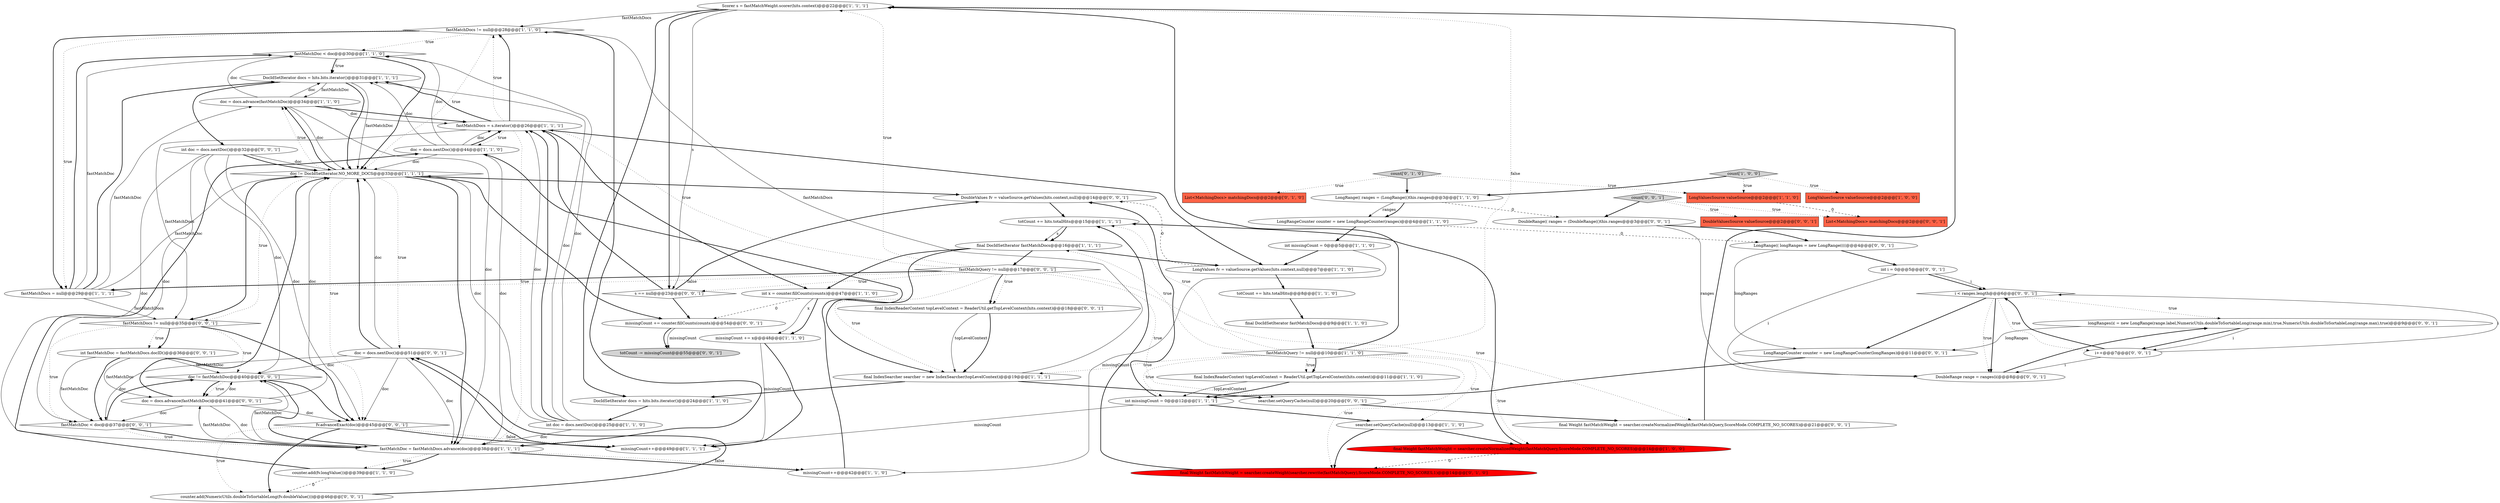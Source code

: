 digraph {
1 [style = filled, label = "Scorer s = fastMatchWeight.scorer(hits.context)@@@22@@@['1', '1', '1']", fillcolor = white, shape = ellipse image = "AAA0AAABBB1BBB"];
19 [style = filled, label = "searcher.setQueryCache(null)@@@13@@@['1', '1', '0']", fillcolor = white, shape = ellipse image = "AAA0AAABBB1BBB"];
43 [style = filled, label = "i < ranges.length@@@6@@@['0', '0', '1']", fillcolor = white, shape = diamond image = "AAA0AAABBB3BBB"];
30 [style = filled, label = "totCount += hits.totalHits@@@15@@@['1', '1', '1']", fillcolor = white, shape = ellipse image = "AAA0AAABBB1BBB"];
11 [style = filled, label = "fastMatchDoc < doc@@@30@@@['1', '1', '0']", fillcolor = white, shape = diamond image = "AAA0AAABBB1BBB"];
52 [style = filled, label = "searcher.setQueryCache(null)@@@20@@@['0', '0', '1']", fillcolor = white, shape = ellipse image = "AAA0AAABBB3BBB"];
59 [style = filled, label = "int i = 0@@@5@@@['0', '0', '1']", fillcolor = white, shape = ellipse image = "AAA0AAABBB3BBB"];
13 [style = filled, label = "fastMatchDocs != null@@@28@@@['1', '1', '0']", fillcolor = white, shape = diamond image = "AAA0AAABBB1BBB"];
40 [style = filled, label = "DoubleValuesSource valueSource@@@2@@@['0', '0', '1']", fillcolor = tomato, shape = box image = "AAA0AAABBB3BBB"];
25 [style = filled, label = "final DocIdSetIterator fastMatchDocs@@@9@@@['1', '1', '0']", fillcolor = white, shape = ellipse image = "AAA0AAABBB1BBB"];
36 [style = filled, label = "final Weight fastMatchWeight = searcher.createWeight(searcher.rewrite(fastMatchQuery),ScoreMode.COMPLETE_NO_SCORES,1)@@@14@@@['0', '1', '0']", fillcolor = red, shape = ellipse image = "AAA1AAABBB2BBB"];
21 [style = filled, label = "totCount += hits.totalHits@@@8@@@['1', '1', '0']", fillcolor = white, shape = ellipse image = "AAA0AAABBB1BBB"];
38 [style = filled, label = "doc = docs.nextDoc()@@@51@@@['0', '0', '1']", fillcolor = white, shape = ellipse image = "AAA0AAABBB3BBB"];
47 [style = filled, label = "longRanges(i( = new LongRange(range.label,NumericUtils.doubleToSortableLong(range.min),true,NumericUtils.doubleToSortableLong(range.max),true)@@@9@@@['0', '0', '1']", fillcolor = white, shape = ellipse image = "AAA0AAABBB3BBB"];
53 [style = filled, label = "fv.advanceExact(doc)@@@45@@@['0', '0', '1']", fillcolor = white, shape = diamond image = "AAA0AAABBB3BBB"];
54 [style = filled, label = "LongRangeCounter counter = new LongRangeCounter(longRanges)@@@11@@@['0', '0', '1']", fillcolor = white, shape = ellipse image = "AAA0AAABBB3BBB"];
61 [style = filled, label = "count['0', '0', '1']", fillcolor = lightgray, shape = diamond image = "AAA0AAABBB3BBB"];
62 [style = filled, label = "DoubleRange range = ranges(i(@@@8@@@['0', '0', '1']", fillcolor = white, shape = ellipse image = "AAA0AAABBB3BBB"];
35 [style = filled, label = "count['0', '1', '0']", fillcolor = lightgray, shape = diamond image = "AAA0AAABBB2BBB"];
48 [style = filled, label = "missingCount += counter.fillCounts(counts)@@@54@@@['0', '0', '1']", fillcolor = white, shape = ellipse image = "AAA0AAABBB3BBB"];
60 [style = filled, label = "fastMatchDocs != null@@@35@@@['0', '0', '1']", fillcolor = white, shape = diamond image = "AAA0AAABBB3BBB"];
12 [style = filled, label = "DocIdSetIterator docs = hits.bits.iterator()@@@31@@@['1', '1', '1']", fillcolor = white, shape = ellipse image = "AAA0AAABBB1BBB"];
5 [style = filled, label = "counter.add(fv.longValue())@@@39@@@['1', '1', '0']", fillcolor = white, shape = ellipse image = "AAA0AAABBB1BBB"];
45 [style = filled, label = "LongRange(( longRanges = new LongRange((((@@@4@@@['0', '0', '1']", fillcolor = white, shape = ellipse image = "AAA0AAABBB3BBB"];
63 [style = filled, label = "doc != fastMatchDoc@@@40@@@['0', '0', '1']", fillcolor = white, shape = diamond image = "AAA0AAABBB3BBB"];
20 [style = filled, label = "doc = docs.advance(fastMatchDoc)@@@34@@@['1', '1', '0']", fillcolor = white, shape = ellipse image = "AAA0AAABBB1BBB"];
49 [style = filled, label = "s == null@@@23@@@['0', '0', '1']", fillcolor = white, shape = diamond image = "AAA0AAABBB3BBB"];
57 [style = filled, label = "i++@@@7@@@['0', '0', '1']", fillcolor = white, shape = ellipse image = "AAA0AAABBB3BBB"];
50 [style = filled, label = "doc = docs.advance(fastMatchDoc)@@@41@@@['0', '0', '1']", fillcolor = white, shape = ellipse image = "AAA0AAABBB3BBB"];
64 [style = filled, label = "final Weight fastMatchWeight = searcher.createNormalizedWeight(fastMatchQuery,ScoreMode.COMPLETE_NO_SCORES)@@@21@@@['0', '0', '1']", fillcolor = white, shape = ellipse image = "AAA0AAABBB3BBB"];
24 [style = filled, label = "int doc = docs.nextDoc()@@@25@@@['1', '1', '0']", fillcolor = white, shape = ellipse image = "AAA0AAABBB1BBB"];
39 [style = filled, label = "totCount -= missingCount@@@55@@@['0', '0', '1']", fillcolor = lightgray, shape = ellipse image = "AAA0AAABBB3BBB"];
10 [style = filled, label = "DocIdSetIterator docs = hits.bits.iterator()@@@24@@@['1', '1', '0']", fillcolor = white, shape = ellipse image = "AAA0AAABBB1BBB"];
7 [style = filled, label = "LongRangeCounter counter = new LongRangeCounter(ranges)@@@4@@@['1', '1', '0']", fillcolor = white, shape = ellipse image = "AAA0AAABBB1BBB"];
22 [style = filled, label = "fastMatchDocs = null@@@29@@@['1', '1', '1']", fillcolor = white, shape = ellipse image = "AAA0AAABBB1BBB"];
58 [style = filled, label = "DoubleValues fv = valueSource.getValues(hits.context,null)@@@14@@@['0', '0', '1']", fillcolor = white, shape = ellipse image = "AAA0AAABBB3BBB"];
15 [style = filled, label = "fastMatchDoc = fastMatchDocs.advance(doc)@@@38@@@['1', '1', '1']", fillcolor = white, shape = ellipse image = "AAA0AAABBB1BBB"];
28 [style = filled, label = "missingCount += x@@@48@@@['1', '1', '0']", fillcolor = white, shape = ellipse image = "AAA0AAABBB1BBB"];
17 [style = filled, label = "final IndexSearcher searcher = new IndexSearcher(topLevelContext)@@@19@@@['1', '1', '1']", fillcolor = white, shape = ellipse image = "AAA0AAABBB1BBB"];
32 [style = filled, label = "final DocIdSetIterator fastMatchDocs@@@16@@@['1', '1', '1']", fillcolor = white, shape = ellipse image = "AAA0AAABBB1BBB"];
44 [style = filled, label = "int fastMatchDoc = fastMatchDocs.docID()@@@36@@@['0', '0', '1']", fillcolor = white, shape = ellipse image = "AAA0AAABBB3BBB"];
34 [style = filled, label = "List<MatchingDocs> matchingDocs@@@2@@@['0', '1', '0']", fillcolor = tomato, shape = box image = "AAA0AAABBB2BBB"];
41 [style = filled, label = "fastMatchDoc < doc@@@37@@@['0', '0', '1']", fillcolor = white, shape = diamond image = "AAA0AAABBB3BBB"];
56 [style = filled, label = "int doc = docs.nextDoc()@@@32@@@['0', '0', '1']", fillcolor = white, shape = ellipse image = "AAA0AAABBB3BBB"];
8 [style = filled, label = "LongValues fv = valueSource.getValues(hits.context,null)@@@7@@@['1', '1', '0']", fillcolor = white, shape = ellipse image = "AAA0AAABBB1BBB"];
27 [style = filled, label = "int x = counter.fillCounts(counts)@@@47@@@['1', '1', '0']", fillcolor = white, shape = ellipse image = "AAA0AAABBB1BBB"];
2 [style = filled, label = "doc != DocIdSetIterator.NO_MORE_DOCS@@@33@@@['1', '1', '1']", fillcolor = white, shape = diamond image = "AAA0AAABBB1BBB"];
16 [style = filled, label = "final IndexReaderContext topLevelContext = ReaderUtil.getTopLevelContext(hits.context)@@@11@@@['1', '1', '0']", fillcolor = white, shape = ellipse image = "AAA0AAABBB1BBB"];
3 [style = filled, label = "int missingCount = 0@@@5@@@['1', '1', '0']", fillcolor = white, shape = ellipse image = "AAA0AAABBB1BBB"];
46 [style = filled, label = "List<MatchingDocs> matchingDocs@@@2@@@['0', '0', '1']", fillcolor = tomato, shape = box image = "AAA0AAABBB3BBB"];
26 [style = filled, label = "missingCount++@@@42@@@['1', '1', '0']", fillcolor = white, shape = ellipse image = "AAA0AAABBB1BBB"];
51 [style = filled, label = "counter.add(NumericUtils.doubleToSortableLong(fv.doubleValue()))@@@46@@@['0', '0', '1']", fillcolor = white, shape = ellipse image = "AAA0AAABBB3BBB"];
55 [style = filled, label = "fastMatchQuery != null@@@17@@@['0', '0', '1']", fillcolor = white, shape = diamond image = "AAA0AAABBB3BBB"];
18 [style = filled, label = "fastMatchQuery != null@@@10@@@['1', '1', '0']", fillcolor = white, shape = diamond image = "AAA0AAABBB1BBB"];
9 [style = filled, label = "LongValuesSource valueSource@@@2@@@['1', '0', '0']", fillcolor = tomato, shape = box image = "AAA0AAABBB1BBB"];
29 [style = filled, label = "missingCount++@@@49@@@['1', '1', '1']", fillcolor = white, shape = ellipse image = "AAA0AAABBB1BBB"];
0 [style = filled, label = "doc = docs.nextDoc()@@@44@@@['1', '1', '0']", fillcolor = white, shape = ellipse image = "AAA0AAABBB1BBB"];
37 [style = filled, label = "final IndexReaderContext topLevelContext = ReaderUtil.getTopLevelContext(hits.context)@@@18@@@['0', '0', '1']", fillcolor = white, shape = ellipse image = "AAA0AAABBB3BBB"];
6 [style = filled, label = "fastMatchDocs = s.iterator()@@@26@@@['1', '1', '1']", fillcolor = white, shape = ellipse image = "AAA0AAABBB1BBB"];
23 [style = filled, label = "LongRange(( ranges = (LongRange(()this.ranges@@@3@@@['1', '1', '0']", fillcolor = white, shape = ellipse image = "AAA0AAABBB1BBB"];
14 [style = filled, label = "count['1', '0', '0']", fillcolor = lightgray, shape = diamond image = "AAA0AAABBB1BBB"];
42 [style = filled, label = "DoubleRange(( ranges = (DoubleRange(()this.ranges@@@3@@@['0', '0', '1']", fillcolor = white, shape = ellipse image = "AAA0AAABBB3BBB"];
33 [style = filled, label = "LongValuesSource valueSource@@@2@@@['1', '1', '0']", fillcolor = tomato, shape = box image = "AAA0AAABBB1BBB"];
31 [style = filled, label = "int missingCount = 0@@@12@@@['1', '1', '1']", fillcolor = white, shape = ellipse image = "AAA0AAABBB1BBB"];
4 [style = filled, label = "final Weight fastMatchWeight = searcher.createNormalizedWeight(fastMatchQuery,ScoreMode.COMPLETE_NO_SCORES)@@@14@@@['1', '0', '0']", fillcolor = red, shape = ellipse image = "AAA1AAABBB1BBB"];
41->15 [style = dotted, label="true"];
43->62 [style = dotted, label="true"];
52->64 [style = bold, label=""];
41->15 [style = bold, label=""];
61->46 [style = dotted, label="true"];
42->45 [style = bold, label=""];
10->24 [style = bold, label=""];
28->29 [style = solid, label="missingCount"];
27->28 [style = bold, label=""];
58->30 [style = bold, label=""];
11->12 [style = dotted, label="true"];
0->2 [style = solid, label="doc"];
60->53 [style = bold, label=""];
49->48 [style = bold, label=""];
50->2 [style = bold, label=""];
19->36 [style = bold, label=""];
50->63 [style = solid, label="doc"];
48->39 [style = bold, label=""];
50->15 [style = solid, label="doc"];
35->23 [style = bold, label=""];
12->2 [style = bold, label=""];
59->62 [style = solid, label="i"];
4->36 [style = dashed, label="0"];
5->0 [style = bold, label=""];
44->41 [style = solid, label="fastMatchDoc"];
37->17 [style = solid, label="topLevelContext"];
60->44 [style = dotted, label="true"];
15->50 [style = solid, label="fastMatchDoc"];
2->15 [style = bold, label=""];
22->60 [style = solid, label="fastMatchDocs"];
20->12 [style = solid, label="doc"];
0->11 [style = solid, label="doc"];
63->50 [style = bold, label=""];
13->22 [style = bold, label=""];
6->0 [style = dotted, label="true"];
64->1 [style = bold, label=""];
60->41 [style = dotted, label="true"];
12->2 [style = solid, label="fastMatchDoc"];
55->37 [style = bold, label=""];
53->29 [style = bold, label=""];
30->32 [style = solid, label="s"];
6->15 [style = dotted, label="true"];
2->20 [style = dotted, label="true"];
2->53 [style = dotted, label="true"];
2->20 [style = bold, label=""];
18->16 [style = dotted, label="true"];
53->51 [style = dotted, label="true"];
23->7 [style = solid, label="ranges"];
49->58 [style = bold, label=""];
5->51 [style = dashed, label="0"];
6->13 [style = dotted, label="true"];
50->2 [style = solid, label="doc"];
45->59 [style = bold, label=""];
11->12 [style = bold, label=""];
1->49 [style = bold, label=""];
21->25 [style = bold, label=""];
16->31 [style = solid, label="topLevelContext"];
35->33 [style = dotted, label="true"];
50->53 [style = solid, label="doc"];
47->54 [style = solid, label="longRanges"];
56->15 [style = solid, label="doc"];
38->2 [style = bold, label=""];
47->57 [style = bold, label=""];
36->30 [style = bold, label=""];
26->0 [style = bold, label=""];
20->2 [style = solid, label="doc"];
56->53 [style = solid, label="doc"];
18->1 [style = bold, label=""];
13->22 [style = dotted, label="true"];
63->50 [style = dotted, label="true"];
55->1 [style = dotted, label="true"];
38->2 [style = solid, label="doc"];
44->41 [style = bold, label=""];
29->38 [style = bold, label=""];
27->28 [style = solid, label="x"];
23->7 [style = bold, label=""];
13->15 [style = bold, label=""];
18->17 [style = dotted, label="true"];
63->53 [style = bold, label=""];
43->47 [style = dotted, label="true"];
59->43 [style = bold, label=""];
32->17 [style = bold, label=""];
22->11 [style = bold, label=""];
15->63 [style = solid, label="fastMatchDoc"];
60->44 [style = bold, label=""];
15->5 [style = dotted, label="true"];
17->10 [style = bold, label=""];
28->29 [style = bold, label=""];
17->52 [style = bold, label=""];
2->48 [style = bold, label=""];
56->63 [style = solid, label="doc"];
55->17 [style = dotted, label="true"];
55->49 [style = dotted, label="true"];
45->54 [style = solid, label="longRanges"];
48->39 [style = solid, label="missingCount"];
24->12 [style = solid, label="doc"];
55->22 [style = dotted, label="false"];
18->36 [style = dotted, label="true"];
25->18 [style = bold, label=""];
18->19 [style = dotted, label="true"];
0->6 [style = solid, label="doc"];
50->41 [style = solid, label="doc"];
30->32 [style = bold, label=""];
32->27 [style = bold, label=""];
2->60 [style = bold, label=""];
3->26 [style = solid, label="missingCount"];
55->37 [style = dotted, label="true"];
22->2 [style = solid, label="fastMatchDoc"];
38->15 [style = solid, label="doc"];
13->2 [style = dotted, label="true"];
6->27 [style = bold, label=""];
20->6 [style = solid, label="doc"];
55->64 [style = dotted, label="true"];
59->43 [style = solid, label="i"];
32->8 [style = bold, label=""];
14->23 [style = bold, label=""];
12->56 [style = bold, label=""];
22->20 [style = solid, label="fastMatchDoc"];
7->45 [style = dashed, label="0"];
16->31 [style = bold, label=""];
3->8 [style = bold, label=""];
6->13 [style = bold, label=""];
0->12 [style = solid, label="doc"];
61->42 [style = bold, label=""];
57->43 [style = bold, label=""];
13->11 [style = dotted, label="true"];
62->47 [style = bold, label=""];
24->6 [style = solid, label="doc"];
0->15 [style = solid, label="doc"];
43->54 [style = bold, label=""];
27->48 [style = dashed, label="0"];
56->2 [style = bold, label=""];
49->6 [style = bold, label=""];
31->19 [style = bold, label=""];
55->6 [style = dotted, label="true"];
12->20 [style = solid, label="fastMatchDoc"];
18->16 [style = bold, label=""];
6->12 [style = bold, label=""];
42->62 [style = solid, label="ranges"];
61->40 [style = dotted, label="true"];
38->41 [style = solid, label="doc"];
43->62 [style = bold, label=""];
14->33 [style = dotted, label="true"];
31->58 [style = bold, label=""];
6->60 [style = solid, label="fastMatchDocs"];
53->51 [style = bold, label=""];
17->13 [style = solid, label="fastMatchDocs"];
1->13 [style = solid, label="fastMatchDocs"];
22->11 [style = solid, label="fastMatchDoc"];
57->62 [style = solid, label="i"];
0->6 [style = bold, label=""];
53->29 [style = dotted, label="false"];
37->17 [style = bold, label=""];
44->63 [style = solid, label="fastMatchDoc"];
8->58 [style = dashed, label="0"];
20->6 [style = bold, label=""];
2->58 [style = bold, label=""];
33->46 [style = dashed, label="0"];
47->57 [style = solid, label="i"];
2->60 [style = dotted, label="true"];
44->50 [style = solid, label="fastMatchDoc"];
18->32 [style = dotted, label="true"];
11->2 [style = bold, label=""];
7->3 [style = bold, label=""];
15->5 [style = bold, label=""];
20->15 [style = solid, label="doc"];
55->22 [style = bold, label=""];
38->63 [style = solid, label="doc"];
15->26 [style = bold, label=""];
55->52 [style = dotted, label="true"];
32->55 [style = bold, label=""];
51->38 [style = bold, label=""];
4->30 [style = bold, label=""];
60->63 [style = dotted, label="true"];
54->31 [style = bold, label=""];
57->43 [style = solid, label="i"];
22->12 [style = bold, label=""];
56->2 [style = solid, label="doc"];
38->53 [style = solid, label="doc"];
6->8 [style = bold, label=""];
1->49 [style = solid, label="s"];
8->21 [style = bold, label=""];
24->11 [style = solid, label="doc"];
24->15 [style = solid, label="doc"];
15->26 [style = dotted, label="false"];
35->34 [style = dotted, label="true"];
19->4 [style = bold, label=""];
18->4 [style = dotted, label="true"];
18->1 [style = dotted, label="false"];
18->31 [style = dotted, label="true"];
14->9 [style = dotted, label="true"];
2->38 [style = dotted, label="true"];
23->42 [style = dashed, label="0"];
24->6 [style = bold, label=""];
1->10 [style = bold, label=""];
31->29 [style = solid, label="missingCount"];
15->63 [style = bold, label=""];
20->11 [style = solid, label="doc"];
41->63 [style = bold, label=""];
43->57 [style = dotted, label="true"];
24->2 [style = solid, label="doc"];
18->30 [style = dotted, label="true"];
56->41 [style = solid, label="doc"];
}
